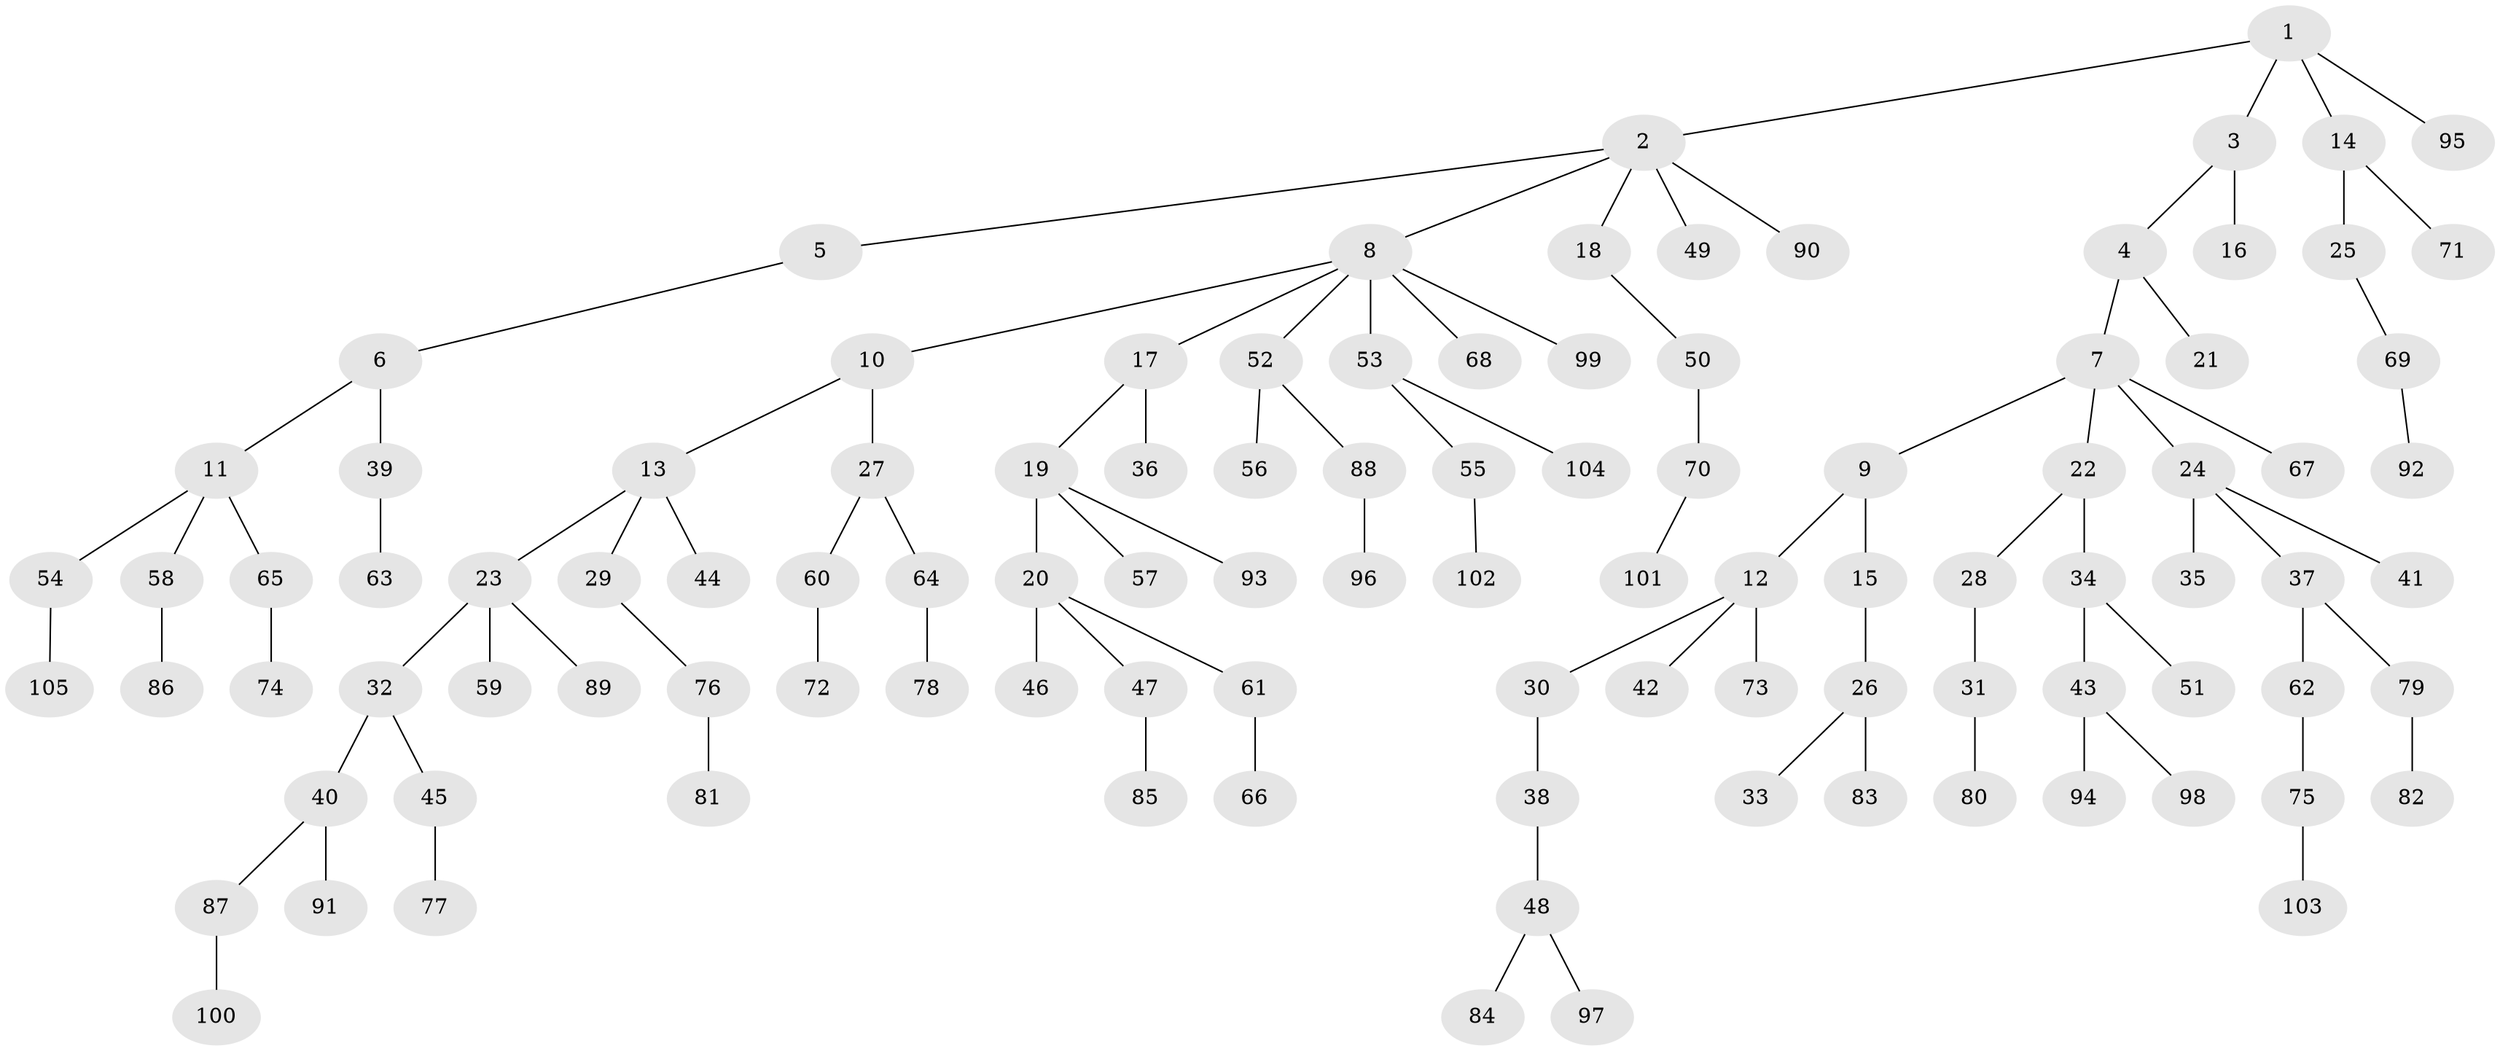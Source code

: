 // coarse degree distribution, {8: 0.015873015873015872, 3: 0.15873015873015872, 6: 0.015873015873015872, 7: 0.015873015873015872, 5: 0.015873015873015872, 2: 0.1111111111111111, 4: 0.06349206349206349, 1: 0.6031746031746031}
// Generated by graph-tools (version 1.1) at 2025/19/03/04/25 18:19:03]
// undirected, 105 vertices, 104 edges
graph export_dot {
graph [start="1"]
  node [color=gray90,style=filled];
  1;
  2;
  3;
  4;
  5;
  6;
  7;
  8;
  9;
  10;
  11;
  12;
  13;
  14;
  15;
  16;
  17;
  18;
  19;
  20;
  21;
  22;
  23;
  24;
  25;
  26;
  27;
  28;
  29;
  30;
  31;
  32;
  33;
  34;
  35;
  36;
  37;
  38;
  39;
  40;
  41;
  42;
  43;
  44;
  45;
  46;
  47;
  48;
  49;
  50;
  51;
  52;
  53;
  54;
  55;
  56;
  57;
  58;
  59;
  60;
  61;
  62;
  63;
  64;
  65;
  66;
  67;
  68;
  69;
  70;
  71;
  72;
  73;
  74;
  75;
  76;
  77;
  78;
  79;
  80;
  81;
  82;
  83;
  84;
  85;
  86;
  87;
  88;
  89;
  90;
  91;
  92;
  93;
  94;
  95;
  96;
  97;
  98;
  99;
  100;
  101;
  102;
  103;
  104;
  105;
  1 -- 2;
  1 -- 3;
  1 -- 14;
  1 -- 95;
  2 -- 5;
  2 -- 8;
  2 -- 18;
  2 -- 49;
  2 -- 90;
  3 -- 4;
  3 -- 16;
  4 -- 7;
  4 -- 21;
  5 -- 6;
  6 -- 11;
  6 -- 39;
  7 -- 9;
  7 -- 22;
  7 -- 24;
  7 -- 67;
  8 -- 10;
  8 -- 17;
  8 -- 52;
  8 -- 53;
  8 -- 68;
  8 -- 99;
  9 -- 12;
  9 -- 15;
  10 -- 13;
  10 -- 27;
  11 -- 54;
  11 -- 58;
  11 -- 65;
  12 -- 30;
  12 -- 42;
  12 -- 73;
  13 -- 23;
  13 -- 29;
  13 -- 44;
  14 -- 25;
  14 -- 71;
  15 -- 26;
  17 -- 19;
  17 -- 36;
  18 -- 50;
  19 -- 20;
  19 -- 57;
  19 -- 93;
  20 -- 46;
  20 -- 47;
  20 -- 61;
  22 -- 28;
  22 -- 34;
  23 -- 32;
  23 -- 59;
  23 -- 89;
  24 -- 35;
  24 -- 37;
  24 -- 41;
  25 -- 69;
  26 -- 33;
  26 -- 83;
  27 -- 60;
  27 -- 64;
  28 -- 31;
  29 -- 76;
  30 -- 38;
  31 -- 80;
  32 -- 40;
  32 -- 45;
  34 -- 43;
  34 -- 51;
  37 -- 62;
  37 -- 79;
  38 -- 48;
  39 -- 63;
  40 -- 87;
  40 -- 91;
  43 -- 94;
  43 -- 98;
  45 -- 77;
  47 -- 85;
  48 -- 84;
  48 -- 97;
  50 -- 70;
  52 -- 56;
  52 -- 88;
  53 -- 55;
  53 -- 104;
  54 -- 105;
  55 -- 102;
  58 -- 86;
  60 -- 72;
  61 -- 66;
  62 -- 75;
  64 -- 78;
  65 -- 74;
  69 -- 92;
  70 -- 101;
  75 -- 103;
  76 -- 81;
  79 -- 82;
  87 -- 100;
  88 -- 96;
}
